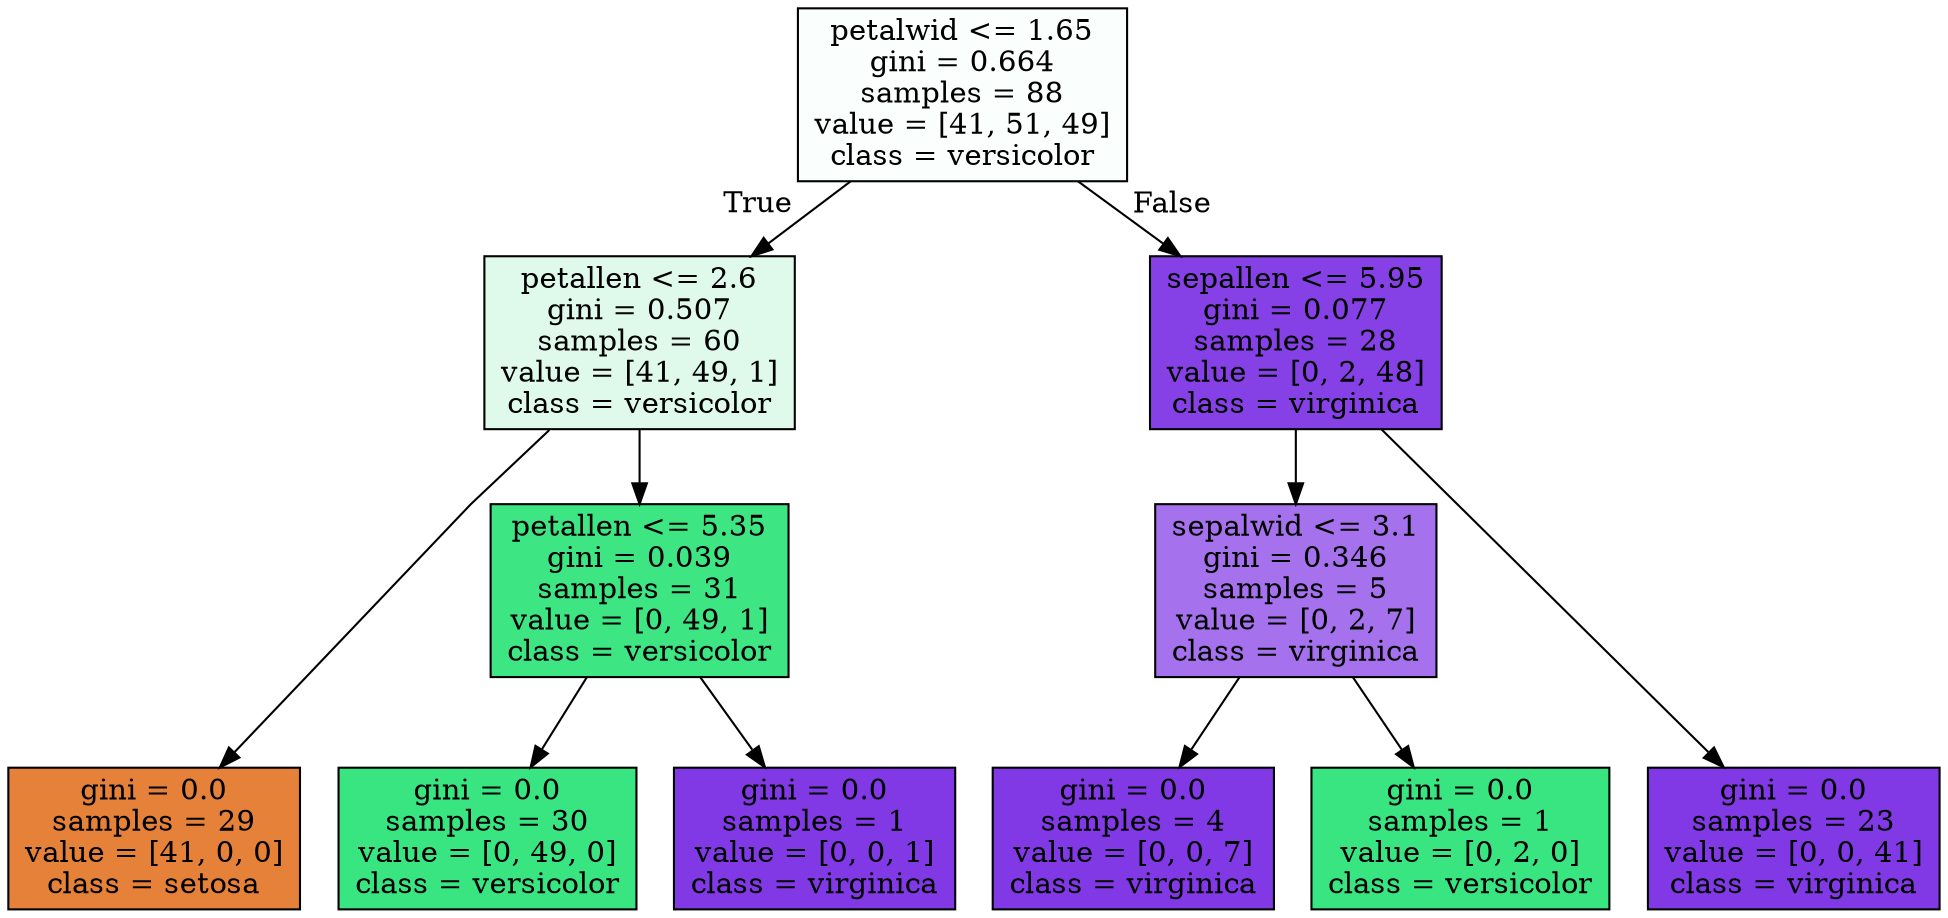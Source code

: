 digraph Tree {
node [shape=box, style="filled", color="black"] ;
graph [ranksep=equally, splines=polyline] ;
0 [label="petalwid <= 1.65\ngini = 0.664\nsamples = 88\nvalue = [41, 51, 49]\nclass = versicolor", fillcolor="#39e58106"] ;
1 [label="petallen <= 2.6\ngini = 0.507\nsamples = 60\nvalue = [41, 49, 1]\nclass = versicolor", fillcolor="#39e58129"] ;
0 -> 1 [labeldistance=2.5, labelangle=45, headlabel="True"] ;
2 [label="gini = 0.0\nsamples = 29\nvalue = [41, 0, 0]\nclass = setosa", fillcolor="#e58139ff"] ;
1 -> 2 ;
3 [label="petallen <= 5.35\ngini = 0.039\nsamples = 31\nvalue = [0, 49, 1]\nclass = versicolor", fillcolor="#39e581fa"] ;
1 -> 3 ;
4 [label="gini = 0.0\nsamples = 30\nvalue = [0, 49, 0]\nclass = versicolor", fillcolor="#39e581ff"] ;
3 -> 4 ;
5 [label="gini = 0.0\nsamples = 1\nvalue = [0, 0, 1]\nclass = virginica", fillcolor="#8139e5ff"] ;
3 -> 5 ;
6 [label="sepallen <= 5.95\ngini = 0.077\nsamples = 28\nvalue = [0, 2, 48]\nclass = virginica", fillcolor="#8139e5f4"] ;
0 -> 6 [labeldistance=2.5, labelangle=-45, headlabel="False"] ;
7 [label="sepalwid <= 3.1\ngini = 0.346\nsamples = 5\nvalue = [0, 2, 7]\nclass = virginica", fillcolor="#8139e5b6"] ;
6 -> 7 ;
8 [label="gini = 0.0\nsamples = 4\nvalue = [0, 0, 7]\nclass = virginica", fillcolor="#8139e5ff"] ;
7 -> 8 ;
9 [label="gini = 0.0\nsamples = 1\nvalue = [0, 2, 0]\nclass = versicolor", fillcolor="#39e581ff"] ;
7 -> 9 ;
10 [label="gini = 0.0\nsamples = 23\nvalue = [0, 0, 41]\nclass = virginica", fillcolor="#8139e5ff"] ;
6 -> 10 ;
{rank=same ; 0} ;
{rank=same ; 1; 6} ;
{rank=same ; 3; 7} ;
{rank=same ; 2; 4; 5; 8; 9; 10} ;
}